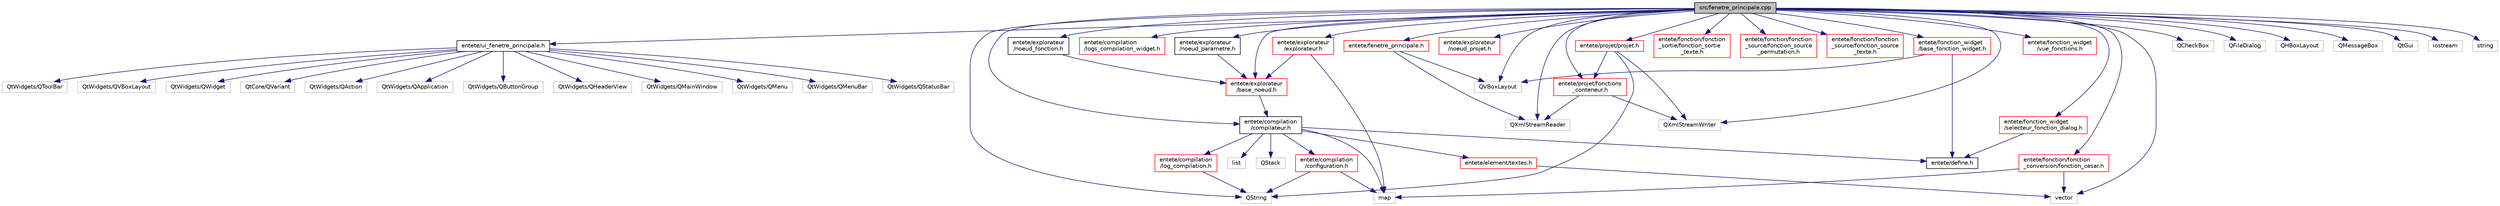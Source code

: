 digraph "src/fenetre_principale.cpp"
{
  edge [fontname="Helvetica",fontsize="10",labelfontname="Helvetica",labelfontsize="10"];
  node [fontname="Helvetica",fontsize="10",shape=record];
  Node0 [label="src/fenetre_principale.cpp",height=0.2,width=0.4,color="black", fillcolor="grey75", style="filled", fontcolor="black"];
  Node0 -> Node1 [color="midnightblue",fontsize="10",style="solid",fontname="Helvetica"];
  Node1 [label="entete/ui_fenetre_principale.h",height=0.2,width=0.4,color="black", fillcolor="white", style="filled",URL="$entete_2ui__fenetre__principale_8h_source.html"];
  Node1 -> Node2 [color="midnightblue",fontsize="10",style="solid",fontname="Helvetica"];
  Node2 [label="QtCore/QVariant",height=0.2,width=0.4,color="grey75", fillcolor="white", style="filled"];
  Node1 -> Node3 [color="midnightblue",fontsize="10",style="solid",fontname="Helvetica"];
  Node3 [label="QtWidgets/QAction",height=0.2,width=0.4,color="grey75", fillcolor="white", style="filled"];
  Node1 -> Node4 [color="midnightblue",fontsize="10",style="solid",fontname="Helvetica"];
  Node4 [label="QtWidgets/QApplication",height=0.2,width=0.4,color="grey75", fillcolor="white", style="filled"];
  Node1 -> Node5 [color="midnightblue",fontsize="10",style="solid",fontname="Helvetica"];
  Node5 [label="QtWidgets/QButtonGroup",height=0.2,width=0.4,color="grey75", fillcolor="white", style="filled"];
  Node1 -> Node6 [color="midnightblue",fontsize="10",style="solid",fontname="Helvetica"];
  Node6 [label="QtWidgets/QHeaderView",height=0.2,width=0.4,color="grey75", fillcolor="white", style="filled"];
  Node1 -> Node7 [color="midnightblue",fontsize="10",style="solid",fontname="Helvetica"];
  Node7 [label="QtWidgets/QMainWindow",height=0.2,width=0.4,color="grey75", fillcolor="white", style="filled"];
  Node1 -> Node8 [color="midnightblue",fontsize="10",style="solid",fontname="Helvetica"];
  Node8 [label="QtWidgets/QMenu",height=0.2,width=0.4,color="grey75", fillcolor="white", style="filled"];
  Node1 -> Node9 [color="midnightblue",fontsize="10",style="solid",fontname="Helvetica"];
  Node9 [label="QtWidgets/QMenuBar",height=0.2,width=0.4,color="grey75", fillcolor="white", style="filled"];
  Node1 -> Node10 [color="midnightblue",fontsize="10",style="solid",fontname="Helvetica"];
  Node10 [label="QtWidgets/QStatusBar",height=0.2,width=0.4,color="grey75", fillcolor="white", style="filled"];
  Node1 -> Node11 [color="midnightblue",fontsize="10",style="solid",fontname="Helvetica"];
  Node11 [label="QtWidgets/QToolBar",height=0.2,width=0.4,color="grey75", fillcolor="white", style="filled"];
  Node1 -> Node12 [color="midnightblue",fontsize="10",style="solid",fontname="Helvetica"];
  Node12 [label="QtWidgets/QVBoxLayout",height=0.2,width=0.4,color="grey75", fillcolor="white", style="filled"];
  Node1 -> Node13 [color="midnightblue",fontsize="10",style="solid",fontname="Helvetica"];
  Node13 [label="QtWidgets/QWidget",height=0.2,width=0.4,color="grey75", fillcolor="white", style="filled"];
  Node0 -> Node14 [color="midnightblue",fontsize="10",style="solid",fontname="Helvetica"];
  Node14 [label="entete/compilation\l/compilateur.h",height=0.2,width=0.4,color="black", fillcolor="white", style="filled",URL="$compilateur_8h_source.html"];
  Node14 -> Node15 [color="midnightblue",fontsize="10",style="solid",fontname="Helvetica"];
  Node15 [label="entete/compilation\l/log_compilation.h",height=0.2,width=0.4,color="red", fillcolor="white", style="filled",URL="$log__compilation_8h_source.html"];
  Node15 -> Node16 [color="midnightblue",fontsize="10",style="solid",fontname="Helvetica"];
  Node16 [label="QString",height=0.2,width=0.4,color="grey75", fillcolor="white", style="filled"];
  Node14 -> Node18 [color="midnightblue",fontsize="10",style="solid",fontname="Helvetica"];
  Node18 [label="entete/compilation\l/configuration.h",height=0.2,width=0.4,color="red", fillcolor="white", style="filled",URL="$configuration_8h_source.html"];
  Node18 -> Node20 [color="midnightblue",fontsize="10",style="solid",fontname="Helvetica"];
  Node20 [label="map",height=0.2,width=0.4,color="grey75", fillcolor="white", style="filled"];
  Node18 -> Node16 [color="midnightblue",fontsize="10",style="solid",fontname="Helvetica"];
  Node14 -> Node21 [color="midnightblue",fontsize="10",style="solid",fontname="Helvetica"];
  Node21 [label="entete/element/textes.h",height=0.2,width=0.4,color="red", fillcolor="white", style="filled",URL="$textes_8h_source.html"];
  Node21 -> Node27 [color="midnightblue",fontsize="10",style="solid",fontname="Helvetica"];
  Node27 [label="vector",height=0.2,width=0.4,color="grey75", fillcolor="white", style="filled"];
  Node14 -> Node28 [color="midnightblue",fontsize="10",style="solid",fontname="Helvetica"];
  Node28 [label="entete/define.h",height=0.2,width=0.4,color="black", fillcolor="white", style="filled",URL="$define_8h_source.html"];
  Node14 -> Node29 [color="midnightblue",fontsize="10",style="solid",fontname="Helvetica"];
  Node29 [label="list",height=0.2,width=0.4,color="grey75", fillcolor="white", style="filled"];
  Node14 -> Node20 [color="midnightblue",fontsize="10",style="solid",fontname="Helvetica"];
  Node14 -> Node30 [color="midnightblue",fontsize="10",style="solid",fontname="Helvetica"];
  Node30 [label="QStack",height=0.2,width=0.4,color="grey75", fillcolor="white", style="filled"];
  Node0 -> Node31 [color="midnightblue",fontsize="10",style="solid",fontname="Helvetica"];
  Node31 [label="entete/compilation\l/logs_compilation_widget.h",height=0.2,width=0.4,color="red", fillcolor="white", style="filled",URL="$logs__compilation__widget_8h_source.html"];
  Node0 -> Node35 [color="midnightblue",fontsize="10",style="solid",fontname="Helvetica"];
  Node35 [label="entete/explorateur\l/base_noeud.h",height=0.2,width=0.4,color="red", fillcolor="white", style="filled",URL="$base__noeud_8h_source.html"];
  Node35 -> Node14 [color="midnightblue",fontsize="10",style="solid",fontname="Helvetica"];
  Node0 -> Node38 [color="midnightblue",fontsize="10",style="solid",fontname="Helvetica"];
  Node38 [label="entete/explorateur\l/explorateur.h",height=0.2,width=0.4,color="red", fillcolor="white", style="filled",URL="$explorateur_8h_source.html"];
  Node38 -> Node35 [color="midnightblue",fontsize="10",style="solid",fontname="Helvetica"];
  Node38 -> Node20 [color="midnightblue",fontsize="10",style="solid",fontname="Helvetica"];
  Node0 -> Node52 [color="midnightblue",fontsize="10",style="solid",fontname="Helvetica"];
  Node52 [label="entete/explorateur\l/noeud_fonction.h",height=0.2,width=0.4,color="black", fillcolor="white", style="filled",URL="$noeud__fonction_8h_source.html"];
  Node52 -> Node35 [color="midnightblue",fontsize="10",style="solid",fontname="Helvetica"];
  Node0 -> Node53 [color="midnightblue",fontsize="10",style="solid",fontname="Helvetica"];
  Node53 [label="entete/explorateur\l/noeud_parametre.h",height=0.2,width=0.4,color="black", fillcolor="white", style="filled",URL="$noeud__parametre_8h_source.html"];
  Node53 -> Node35 [color="midnightblue",fontsize="10",style="solid",fontname="Helvetica"];
  Node0 -> Node54 [color="midnightblue",fontsize="10",style="solid",fontname="Helvetica"];
  Node54 [label="entete/explorateur\l/noeud_projet.h",height=0.2,width=0.4,color="red", fillcolor="white", style="filled",URL="$noeud__projet_8h_source.html"];
  Node0 -> Node56 [color="midnightblue",fontsize="10",style="solid",fontname="Helvetica"];
  Node56 [label="entete/fenetre_principale.h",height=0.2,width=0.4,color="red", fillcolor="white", style="filled",URL="$fenetre__principale_8h.html",tooltip="Déclaration de la classe fenetre_principale. "];
  Node56 -> Node61 [color="midnightblue",fontsize="10",style="solid",fontname="Helvetica"];
  Node61 [label="QVBoxLayout",height=0.2,width=0.4,color="grey75", fillcolor="white", style="filled"];
  Node56 -> Node48 [color="midnightblue",fontsize="10",style="solid",fontname="Helvetica"];
  Node48 [label="QXmlStreamReader",height=0.2,width=0.4,color="grey75", fillcolor="white", style="filled"];
  Node0 -> Node62 [color="midnightblue",fontsize="10",style="solid",fontname="Helvetica"];
  Node62 [label="entete/fonction/fonction\l_conversion/fonction_cesar.h",height=0.2,width=0.4,color="red", fillcolor="white", style="filled",URL="$fonction__cesar_8h_source.html"];
  Node62 -> Node20 [color="midnightblue",fontsize="10",style="solid",fontname="Helvetica"];
  Node62 -> Node27 [color="midnightblue",fontsize="10",style="solid",fontname="Helvetica"];
  Node0 -> Node63 [color="midnightblue",fontsize="10",style="solid",fontname="Helvetica"];
  Node63 [label="entete/fonction/fonction\l_sortie/fonction_sortie\l_texte.h",height=0.2,width=0.4,color="red", fillcolor="white", style="filled",URL="$fonction__sortie__texte_8h_source.html"];
  Node0 -> Node65 [color="midnightblue",fontsize="10",style="solid",fontname="Helvetica"];
  Node65 [label="entete/fonction/fonction\l_source/fonction_source\l_permutation.h",height=0.2,width=0.4,color="red", fillcolor="white", style="filled",URL="$fonction__source__permutation_8h_source.html"];
  Node0 -> Node67 [color="midnightblue",fontsize="10",style="solid",fontname="Helvetica"];
  Node67 [label="entete/fonction/fonction\l_source/fonction_source\l_texte.h",height=0.2,width=0.4,color="red", fillcolor="white", style="filled",URL="$fonction__source__texte_8h_source.html"];
  Node0 -> Node68 [color="midnightblue",fontsize="10",style="solid",fontname="Helvetica"];
  Node68 [label="entete/fonction_widget\l/base_fonction_widget.h",height=0.2,width=0.4,color="red", fillcolor="white", style="filled",URL="$base__fonction__widget_8h_source.html"];
  Node68 -> Node28 [color="midnightblue",fontsize="10",style="solid",fontname="Helvetica"];
  Node68 -> Node61 [color="midnightblue",fontsize="10",style="solid",fontname="Helvetica"];
  Node0 -> Node72 [color="midnightblue",fontsize="10",style="solid",fontname="Helvetica"];
  Node72 [label="entete/fonction_widget\l/selecteur_fonction_dialog.h",height=0.2,width=0.4,color="red", fillcolor="white", style="filled",URL="$selecteur__fonction__dialog_8h_source.html"];
  Node72 -> Node28 [color="midnightblue",fontsize="10",style="solid",fontname="Helvetica"];
  Node0 -> Node76 [color="midnightblue",fontsize="10",style="solid",fontname="Helvetica"];
  Node76 [label="entete/fonction_widget\l/vue_fonctions.h",height=0.2,width=0.4,color="red", fillcolor="white", style="filled",URL="$vue__fonctions_8h_source.html"];
  Node0 -> Node45 [color="midnightblue",fontsize="10",style="solid",fontname="Helvetica"];
  Node45 [label="entete/projet/fonctions\l_conteneur.h",height=0.2,width=0.4,color="red", fillcolor="white", style="filled",URL="$fonctions__conteneur_8h_source.html"];
  Node45 -> Node43 [color="midnightblue",fontsize="10",style="solid",fontname="Helvetica"];
  Node43 [label="QXmlStreamWriter",height=0.2,width=0.4,color="grey75", fillcolor="white", style="filled"];
  Node45 -> Node48 [color="midnightblue",fontsize="10",style="solid",fontname="Helvetica"];
  Node0 -> Node77 [color="midnightblue",fontsize="10",style="solid",fontname="Helvetica"];
  Node77 [label="entete/projet/projet.h",height=0.2,width=0.4,color="red", fillcolor="white", style="filled",URL="$projet_8h_source.html"];
  Node77 -> Node45 [color="midnightblue",fontsize="10",style="solid",fontname="Helvetica"];
  Node77 -> Node16 [color="midnightblue",fontsize="10",style="solid",fontname="Helvetica"];
  Node77 -> Node43 [color="midnightblue",fontsize="10",style="solid",fontname="Helvetica"];
  Node0 -> Node78 [color="midnightblue",fontsize="10",style="solid",fontname="Helvetica"];
  Node78 [label="QCheckBox",height=0.2,width=0.4,color="grey75", fillcolor="white", style="filled"];
  Node0 -> Node79 [color="midnightblue",fontsize="10",style="solid",fontname="Helvetica"];
  Node79 [label="QFileDialog",height=0.2,width=0.4,color="grey75", fillcolor="white", style="filled"];
  Node0 -> Node80 [color="midnightblue",fontsize="10",style="solid",fontname="Helvetica"];
  Node80 [label="QHBoxLayout",height=0.2,width=0.4,color="grey75", fillcolor="white", style="filled"];
  Node0 -> Node81 [color="midnightblue",fontsize="10",style="solid",fontname="Helvetica"];
  Node81 [label="QMessageBox",height=0.2,width=0.4,color="grey75", fillcolor="white", style="filled"];
  Node0 -> Node16 [color="midnightblue",fontsize="10",style="solid",fontname="Helvetica"];
  Node0 -> Node82 [color="midnightblue",fontsize="10",style="solid",fontname="Helvetica"];
  Node82 [label="QtGui",height=0.2,width=0.4,color="grey75", fillcolor="white", style="filled"];
  Node0 -> Node61 [color="midnightblue",fontsize="10",style="solid",fontname="Helvetica"];
  Node0 -> Node48 [color="midnightblue",fontsize="10",style="solid",fontname="Helvetica"];
  Node0 -> Node43 [color="midnightblue",fontsize="10",style="solid",fontname="Helvetica"];
  Node0 -> Node83 [color="midnightblue",fontsize="10",style="solid",fontname="Helvetica"];
  Node83 [label="iostream",height=0.2,width=0.4,color="grey75", fillcolor="white", style="filled"];
  Node0 -> Node41 [color="midnightblue",fontsize="10",style="solid",fontname="Helvetica"];
  Node41 [label="string",height=0.2,width=0.4,color="grey75", fillcolor="white", style="filled"];
  Node0 -> Node27 [color="midnightblue",fontsize="10",style="solid",fontname="Helvetica"];
}
